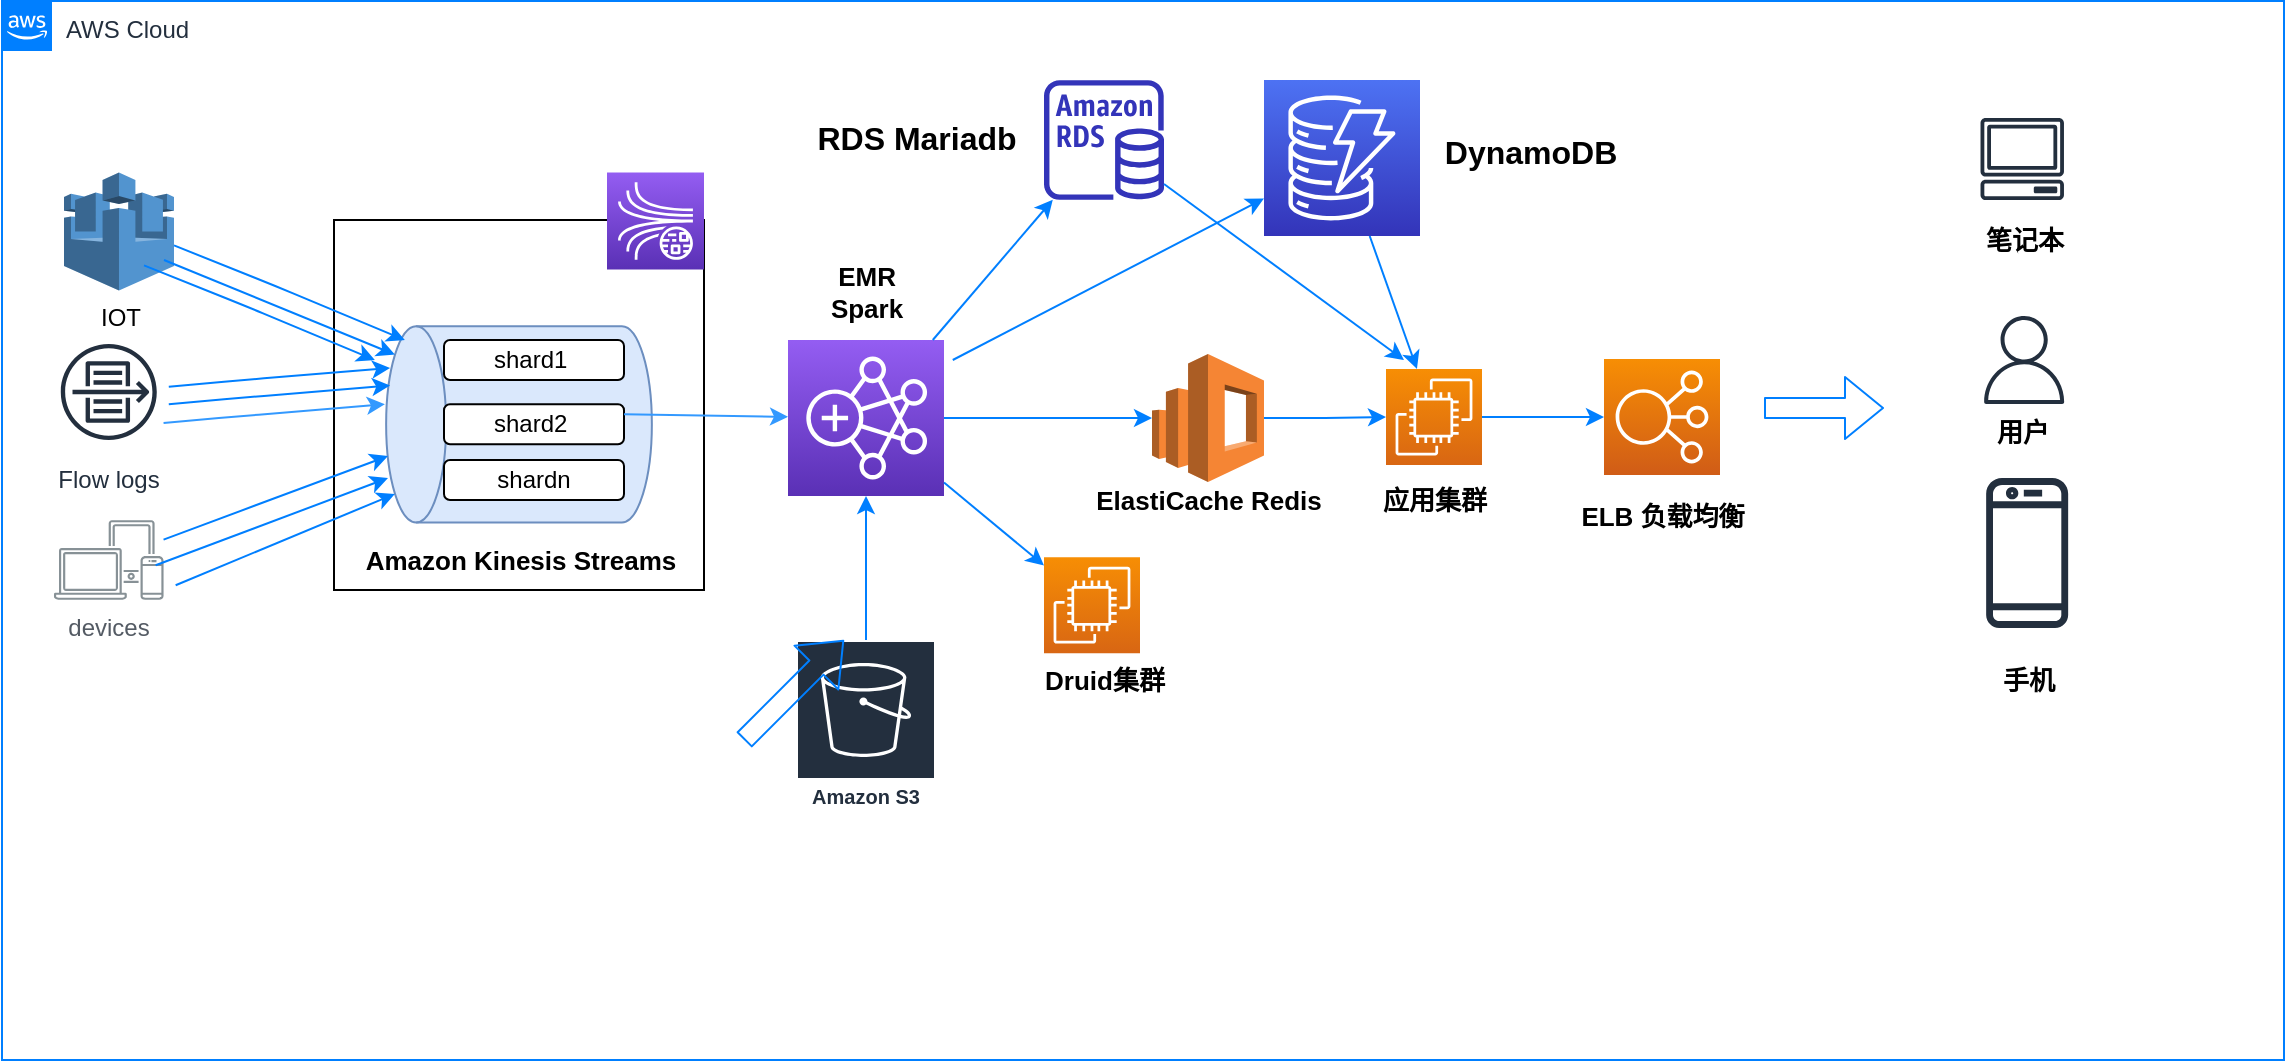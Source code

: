 <mxfile version="13.10.6" type="github">
  <diagram id="Ht1M8jgEwFfnCIfOTk4-" name="Page-1">
    <mxGraphModel dx="1422" dy="1589" grid="1" gridSize="10" guides="1" tooltips="1" connect="1" arrows="1" fold="1" page="1" pageScale="1" pageWidth="1169" pageHeight="827" math="0" shadow="0">
      <root>
        <mxCell id="0" />
        <mxCell id="1" parent="0" />
        <mxCell id="UEzPUAAOIrF-is8g5C7q-175" value="AWS Cloud" style="points=[[0,0],[0.25,0],[0.5,0],[0.75,0],[1,0],[1,0.25],[1,0.5],[1,0.75],[1,1],[0.75,1],[0.5,1],[0.25,1],[0,1],[0,0.75],[0,0.5],[0,0.25]];outlineConnect=0;gradientColor=none;html=1;whiteSpace=wrap;fontSize=12;fontStyle=0;shape=mxgraph.aws4.group;grIcon=mxgraph.aws4.group_aws_cloud_alt;fillColor=none;verticalAlign=top;align=left;spacingLeft=30;fontColor=#232F3E;dashed=0;labelBackgroundColor=#ffffff;strokeColor=#007FFF;" parent="1" vertex="1">
          <mxGeometry x="219" y="-789.5" width="1141" height="529.5" as="geometry" />
        </mxCell>
        <mxCell id="HUCPe4yx3zNtnyMMOo2C-3" value="IOT" style="outlineConnect=0;dashed=0;verticalLabelPosition=bottom;verticalAlign=top;align=center;html=1;shape=mxgraph.aws3.aws_iot;fillColor=#5294CF;gradientColor=none;" vertex="1" parent="1">
          <mxGeometry x="250" y="-703.75" width="55" height="59" as="geometry" />
        </mxCell>
        <mxCell id="HUCPe4yx3zNtnyMMOo2C-4" value="Flow logs" style="outlineConnect=0;fontColor=#232F3E;gradientColor=none;strokeColor=#232F3E;fillColor=#ffffff;dashed=0;verticalLabelPosition=bottom;verticalAlign=top;align=center;html=1;fontSize=12;fontStyle=0;aspect=fixed;shape=mxgraph.aws4.resourceIcon;resIcon=mxgraph.aws4.flow_logs;" vertex="1" parent="1">
          <mxGeometry x="242.39" y="-624" width="60" height="60" as="geometry" />
        </mxCell>
        <mxCell id="HUCPe4yx3zNtnyMMOo2C-53" value="" style="edgeStyle=orthogonalEdgeStyle;rounded=0;orthogonalLoop=1;jettySize=auto;html=1;strokeColor=#007FFF;fontSize=13;" edge="1" parent="1" source="HUCPe4yx3zNtnyMMOo2C-8" target="HUCPe4yx3zNtnyMMOo2C-43">
          <mxGeometry relative="1" as="geometry" />
        </mxCell>
        <mxCell id="HUCPe4yx3zNtnyMMOo2C-8" value="Amazon S3" style="outlineConnect=0;fontColor=#232F3E;gradientColor=none;strokeColor=#ffffff;fillColor=#232F3E;dashed=0;verticalLabelPosition=middle;verticalAlign=bottom;align=center;html=1;whiteSpace=wrap;fontSize=10;fontStyle=1;spacing=3;shape=mxgraph.aws4.productIcon;prIcon=mxgraph.aws4.s3;" vertex="1" parent="1">
          <mxGeometry x="616" y="-470" width="70" height="88" as="geometry" />
        </mxCell>
        <mxCell id="HUCPe4yx3zNtnyMMOo2C-10" value="&lt;br&gt;" style="whiteSpace=wrap;html=1;aspect=fixed;" vertex="1" parent="1">
          <mxGeometry x="385" y="-680" width="185" height="185" as="geometry" />
        </mxCell>
        <mxCell id="HUCPe4yx3zNtnyMMOo2C-9" value="" style="outlineConnect=0;fontColor=#232F3E;gradientColor=#945DF2;gradientDirection=north;fillColor=#5A30B5;strokeColor=#ffffff;dashed=0;verticalLabelPosition=bottom;verticalAlign=top;align=center;html=1;fontSize=12;fontStyle=0;aspect=fixed;shape=mxgraph.aws4.resourceIcon;resIcon=mxgraph.aws4.kinesis_data_streams;" vertex="1" parent="1">
          <mxGeometry x="521.5" y="-703.75" width="48.5" height="48.5" as="geometry" />
        </mxCell>
        <mxCell id="HUCPe4yx3zNtnyMMOo2C-23" value="devices" style="outlineConnect=0;gradientColor=none;fontColor=#545B64;strokeColor=none;fillColor=#879196;dashed=0;verticalLabelPosition=bottom;verticalAlign=top;align=center;html=1;fontSize=12;fontStyle=0;aspect=fixed;shape=mxgraph.aws4.illustration_devices;pointerEvents=1" vertex="1" parent="1">
          <mxGeometry x="244.99" y="-530" width="54.79" height="40" as="geometry" />
        </mxCell>
        <mxCell id="HUCPe4yx3zNtnyMMOo2C-29" value="" style="shape=cylinder3;whiteSpace=wrap;html=1;boundedLbl=1;backgroundOutline=1;size=15;rotation=-90;fillColor=#dae8fc;strokeColor=#6c8ebf;" vertex="1" parent="1">
          <mxGeometry x="428.44" y="-644.3" width="98.12" height="132.87" as="geometry" />
        </mxCell>
        <mxCell id="HUCPe4yx3zNtnyMMOo2C-15" value="shard1&amp;nbsp;" style="rounded=1;whiteSpace=wrap;html=1;" vertex="1" parent="1">
          <mxGeometry x="440" y="-620" width="90" height="20" as="geometry" />
        </mxCell>
        <mxCell id="HUCPe4yx3zNtnyMMOo2C-17" value="shard2&amp;nbsp;" style="rounded=1;whiteSpace=wrap;html=1;" vertex="1" parent="1">
          <mxGeometry x="440" y="-587.87" width="90" height="20" as="geometry" />
        </mxCell>
        <mxCell id="HUCPe4yx3zNtnyMMOo2C-16" value="shardn" style="rounded=1;whiteSpace=wrap;html=1;" vertex="1" parent="1">
          <mxGeometry x="440" y="-560" width="90" height="20" as="geometry" />
        </mxCell>
        <mxCell id="HUCPe4yx3zNtnyMMOo2C-30" value="" style="endArrow=classic;html=1;entryX=0.338;entryY=0.007;entryDx=0;entryDy=0;entryPerimeter=0;fillColor=#d5e8d4;strokeColor=#007FFF;" edge="1" parent="1" source="HUCPe4yx3zNtnyMMOo2C-23" target="HUCPe4yx3zNtnyMMOo2C-29">
          <mxGeometry width="50" height="50" relative="1" as="geometry">
            <mxPoint x="710" y="-410" as="sourcePoint" />
            <mxPoint x="760" y="-460" as="targetPoint" />
          </mxGeometry>
        </mxCell>
        <mxCell id="HUCPe4yx3zNtnyMMOo2C-31" value="" style="endArrow=classic;html=1;fillColor=#d5e8d4;entryX=0.226;entryY=0.007;entryDx=0;entryDy=0;entryPerimeter=0;strokeColor=#007FFF;" edge="1" parent="1" target="HUCPe4yx3zNtnyMMOo2C-29">
          <mxGeometry width="50" height="50" relative="1" as="geometry">
            <mxPoint x="295.82" y="-507.386" as="sourcePoint" />
            <mxPoint x="400" y="-540" as="targetPoint" />
          </mxGeometry>
        </mxCell>
        <mxCell id="HUCPe4yx3zNtnyMMOo2C-32" value="" style="endArrow=classic;html=1;entryX=0.145;entryY=0;entryDx=0;entryDy=4.35;entryPerimeter=0;fillColor=#d5e8d4;strokeColor=#007FFF;" edge="1" parent="1" target="HUCPe4yx3zNtnyMMOo2C-29">
          <mxGeometry width="50" height="50" relative="1" as="geometry">
            <mxPoint x="305.82" y="-497.386" as="sourcePoint" />
            <mxPoint x="405" y="-528" as="targetPoint" />
          </mxGeometry>
        </mxCell>
        <mxCell id="HUCPe4yx3zNtnyMMOo2C-33" value="" style="endArrow=classic;html=1;fillColor=#d5e8d4;entryX=0.787;entryY=0.015;entryDx=0;entryDy=0;entryPerimeter=0;strokeColor=#007FFF;" edge="1" parent="1" source="HUCPe4yx3zNtnyMMOo2C-4" target="HUCPe4yx3zNtnyMMOo2C-29">
          <mxGeometry width="50" height="50" relative="1" as="geometry">
            <mxPoint x="305.82" y="-497.386" as="sourcePoint" />
            <mxPoint x="410" y="-530" as="targetPoint" />
            <Array as="points">
              <mxPoint x="340" y="-600" />
            </Array>
          </mxGeometry>
        </mxCell>
        <mxCell id="HUCPe4yx3zNtnyMMOo2C-34" value="" style="endArrow=classic;html=1;fillColor=#d5e8d4;entryX=0.787;entryY=0.015;entryDx=0;entryDy=0;entryPerimeter=0;strokeColor=#007FFF;" edge="1" parent="1">
          <mxGeometry width="50" height="50" relative="1" as="geometry">
            <mxPoint x="302.39" y="-587.872" as="sourcePoint" />
            <mxPoint x="413.058" y="-597.235" as="targetPoint" />
            <Array as="points">
              <mxPoint x="340" y="-591.21" />
            </Array>
          </mxGeometry>
        </mxCell>
        <mxCell id="HUCPe4yx3zNtnyMMOo2C-35" value="" style="endArrow=classic;html=1;fillColor=#d5e8d4;entryX=0.787;entryY=0.015;entryDx=0;entryDy=0;entryPerimeter=0;strokeColor=#3399FF;" edge="1" parent="1">
          <mxGeometry width="50" height="50" relative="1" as="geometry">
            <mxPoint x="299.78" y="-578.502" as="sourcePoint" />
            <mxPoint x="410.448" y="-587.865" as="targetPoint" />
            <Array as="points">
              <mxPoint x="337.39" y="-581.84" />
            </Array>
          </mxGeometry>
        </mxCell>
        <mxCell id="HUCPe4yx3zNtnyMMOo2C-38" value="" style="endArrow=classic;html=1;entryX=0.855;entryY=0;entryDx=0;entryDy=4.35;entryPerimeter=0;fillColor=#d5e8d4;strokeColor=#007FFF;" edge="1" parent="1" target="HUCPe4yx3zNtnyMMOo2C-29">
          <mxGeometry width="50" height="50" relative="1" as="geometry">
            <mxPoint x="300" y="-660" as="sourcePoint" />
            <mxPoint x="760" y="-460" as="targetPoint" />
          </mxGeometry>
        </mxCell>
        <mxCell id="HUCPe4yx3zNtnyMMOo2C-39" value="" style="endArrow=classic;html=1;entryX=0.855;entryY=0;entryDx=0;entryDy=4.35;entryPerimeter=0;fillColor=#d5e8d4;strokeColor=#007FFF;" edge="1" parent="1">
          <mxGeometry width="50" height="50" relative="1" as="geometry">
            <mxPoint x="305" y="-667.3" as="sourcePoint" />
            <mxPoint x="420.415" y="-619.998" as="targetPoint" />
            <Array as="points">
              <mxPoint x="355" y="-647.3" />
            </Array>
          </mxGeometry>
        </mxCell>
        <mxCell id="HUCPe4yx3zNtnyMMOo2C-40" value="" style="endArrow=classic;html=1;entryX=0.855;entryY=0;entryDx=0;entryDy=4.35;entryPerimeter=0;fillColor=#d5e8d4;strokeColor=#007FFF;" edge="1" parent="1">
          <mxGeometry width="50" height="50" relative="1" as="geometry">
            <mxPoint x="290" y="-657.3" as="sourcePoint" />
            <mxPoint x="405.415" y="-609.998" as="targetPoint" />
            <Array as="points">
              <mxPoint x="340" y="-637.3" />
            </Array>
          </mxGeometry>
        </mxCell>
        <mxCell id="HUCPe4yx3zNtnyMMOo2C-42" value="&lt;b style=&quot;font-size: 13px;&quot;&gt;Amazon Kinesis Streams&lt;/b&gt;" style="text;html=1;resizable=0;autosize=1;align=center;verticalAlign=middle;points=[];fillColor=none;strokeColor=none;rounded=0;strokeWidth=3;fontSize=13;" vertex="1" parent="1">
          <mxGeometry x="392.5" y="-520" width="170" height="20" as="geometry" />
        </mxCell>
        <mxCell id="HUCPe4yx3zNtnyMMOo2C-70" value="" style="edgeStyle=orthogonalEdgeStyle;rounded=0;orthogonalLoop=1;jettySize=auto;html=1;strokeColor=#007FFF;fontSize=13;" edge="1" parent="1" source="HUCPe4yx3zNtnyMMOo2C-43" target="HUCPe4yx3zNtnyMMOo2C-66">
          <mxGeometry relative="1" as="geometry" />
        </mxCell>
        <mxCell id="HUCPe4yx3zNtnyMMOo2C-43" value="" style="outlineConnect=0;fontColor=#232F3E;gradientColor=#945DF2;gradientDirection=north;fillColor=#5A30B5;strokeColor=#ffffff;dashed=0;verticalLabelPosition=bottom;verticalAlign=top;align=center;html=1;fontSize=12;fontStyle=0;aspect=fixed;shape=mxgraph.aws4.resourceIcon;resIcon=mxgraph.aws4.emr;" vertex="1" parent="1">
          <mxGeometry x="612" y="-620" width="78" height="78" as="geometry" />
        </mxCell>
        <mxCell id="HUCPe4yx3zNtnyMMOo2C-44" value="" style="outlineConnect=0;fontColor=#232F3E;gradientColor=none;fillColor=#3334B9;strokeColor=none;dashed=0;verticalLabelPosition=bottom;verticalAlign=top;align=center;html=1;fontSize=12;fontStyle=0;aspect=fixed;pointerEvents=1;shape=mxgraph.aws4.rds_instance;" vertex="1" parent="1">
          <mxGeometry x="740" y="-750" width="60" height="60" as="geometry" />
        </mxCell>
        <mxCell id="HUCPe4yx3zNtnyMMOo2C-45" value="" style="endArrow=classic;html=1;fillColor=#d5e8d4;strokeColor=#3399FF;" edge="1" parent="1" target="HUCPe4yx3zNtnyMMOo2C-43">
          <mxGeometry width="50" height="50" relative="1" as="geometry">
            <mxPoint x="530.0" y="-582.822" as="sourcePoint" />
            <mxPoint x="640.668" y="-592.185" as="targetPoint" />
            <Array as="points" />
          </mxGeometry>
        </mxCell>
        <mxCell id="HUCPe4yx3zNtnyMMOo2C-47" value="&lt;b&gt;EMR&lt;br&gt;Spark&lt;br&gt;&lt;/b&gt;" style="text;html=1;resizable=0;autosize=1;align=center;verticalAlign=middle;points=[];fillColor=none;strokeColor=none;rounded=0;strokeWidth=3;fontSize=13;" vertex="1" parent="1">
          <mxGeometry x="626" y="-664" width="50" height="40" as="geometry" />
        </mxCell>
        <mxCell id="HUCPe4yx3zNtnyMMOo2C-50" value="&lt;b&gt;Druid集群&lt;br&gt;&lt;/b&gt;" style="text;html=1;resizable=0;autosize=1;align=center;verticalAlign=middle;points=[];fillColor=none;strokeColor=none;rounded=0;strokeWidth=3;fontSize=13;" vertex="1" parent="1">
          <mxGeometry x="730" y="-460" width="80" height="20" as="geometry" />
        </mxCell>
        <mxCell id="HUCPe4yx3zNtnyMMOo2C-56" value="" style="endArrow=classic;html=1;strokeColor=#007FFF;fontSize=13;" edge="1" parent="1" source="HUCPe4yx3zNtnyMMOo2C-43" target="HUCPe4yx3zNtnyMMOo2C-44">
          <mxGeometry width="50" height="50" relative="1" as="geometry">
            <mxPoint x="700" y="-594.75" as="sourcePoint" />
            <mxPoint x="750" y="-644.75" as="targetPoint" />
          </mxGeometry>
        </mxCell>
        <mxCell id="HUCPe4yx3zNtnyMMOo2C-57" value="" style="endArrow=classic;html=1;strokeColor=#007FFF;fontSize=13;" edge="1" parent="1" source="HUCPe4yx3zNtnyMMOo2C-43" target="HUCPe4yx3zNtnyMMOo2C-61">
          <mxGeometry width="50" height="50" relative="1" as="geometry">
            <mxPoint x="710" y="-584.75" as="sourcePoint" />
            <mxPoint x="736" y="-530" as="targetPoint" />
          </mxGeometry>
        </mxCell>
        <mxCell id="HUCPe4yx3zNtnyMMOo2C-59" value="&lt;b&gt;应用集群&lt;br&gt;&lt;/b&gt;" style="text;html=1;resizable=0;autosize=1;align=center;verticalAlign=middle;points=[];fillColor=none;strokeColor=none;rounded=0;strokeWidth=3;fontSize=13;" vertex="1" parent="1">
          <mxGeometry x="900" y="-550" width="70" height="20" as="geometry" />
        </mxCell>
        <mxCell id="HUCPe4yx3zNtnyMMOo2C-61" value="" style="outlineConnect=0;fontColor=#232F3E;gradientColor=#F78E04;gradientDirection=north;fillColor=#D86613;strokeColor=#ffffff;dashed=0;verticalLabelPosition=bottom;verticalAlign=top;align=center;html=1;fontSize=12;fontStyle=0;aspect=fixed;shape=mxgraph.aws4.resourceIcon;resIcon=mxgraph.aws4.ec2;fontFamily=Helvetica;" vertex="1" parent="1">
          <mxGeometry x="740" y="-511.43" width="48" height="48" as="geometry" />
        </mxCell>
        <mxCell id="HUCPe4yx3zNtnyMMOo2C-77" value="" style="edgeStyle=orthogonalEdgeStyle;rounded=0;orthogonalLoop=1;jettySize=auto;html=1;strokeColor=#007FFF;fontSize=13;" edge="1" parent="1" source="HUCPe4yx3zNtnyMMOo2C-62" target="HUCPe4yx3zNtnyMMOo2C-75">
          <mxGeometry relative="1" as="geometry" />
        </mxCell>
        <mxCell id="HUCPe4yx3zNtnyMMOo2C-62" value="" style="outlineConnect=0;fontColor=#232F3E;gradientColor=#F78E04;gradientDirection=north;fillColor=#D86613;strokeColor=#ffffff;dashed=0;verticalLabelPosition=bottom;verticalAlign=top;align=center;html=1;fontSize=12;fontStyle=0;aspect=fixed;shape=mxgraph.aws4.resourceIcon;resIcon=mxgraph.aws4.ec2;fontFamily=Helvetica;" vertex="1" parent="1">
          <mxGeometry x="911" y="-605.5" width="48" height="48" as="geometry" />
        </mxCell>
        <mxCell id="HUCPe4yx3zNtnyMMOo2C-63" value="" style="outlineConnect=0;fontColor=#232F3E;gradientColor=#4D72F3;gradientDirection=north;fillColor=#3334B9;strokeColor=#ffffff;dashed=0;verticalLabelPosition=bottom;verticalAlign=top;align=center;html=1;fontSize=12;fontStyle=0;aspect=fixed;shape=mxgraph.aws4.resourceIcon;resIcon=mxgraph.aws4.dynamodb;" vertex="1" parent="1">
          <mxGeometry x="850" y="-750" width="78" height="78" as="geometry" />
        </mxCell>
        <mxCell id="HUCPe4yx3zNtnyMMOo2C-64" value="" style="endArrow=classic;html=1;strokeColor=#007FFF;fontSize=13;" edge="1" parent="1" target="HUCPe4yx3zNtnyMMOo2C-63">
          <mxGeometry width="50" height="50" relative="1" as="geometry">
            <mxPoint x="694.388" y="-610" as="sourcePoint" />
            <mxPoint x="754.317" y="-680" as="targetPoint" />
          </mxGeometry>
        </mxCell>
        <mxCell id="HUCPe4yx3zNtnyMMOo2C-69" value="" style="edgeStyle=orthogonalEdgeStyle;rounded=0;orthogonalLoop=1;jettySize=auto;html=1;strokeColor=#007FFF;fontSize=13;" edge="1" parent="1" source="HUCPe4yx3zNtnyMMOo2C-66" target="HUCPe4yx3zNtnyMMOo2C-62">
          <mxGeometry relative="1" as="geometry" />
        </mxCell>
        <mxCell id="HUCPe4yx3zNtnyMMOo2C-66" value="" style="outlineConnect=0;dashed=0;verticalLabelPosition=bottom;verticalAlign=top;align=center;html=1;shape=mxgraph.aws3.elasticsearch_service;fillColor=#F58534;gradientColor=none;strokeColor=#007FFF;strokeWidth=3;fontSize=13;" vertex="1" parent="1">
          <mxGeometry x="794" y="-613" width="56" height="64" as="geometry" />
        </mxCell>
        <mxCell id="HUCPe4yx3zNtnyMMOo2C-71" value="&lt;b&gt;ElastiCache Redis&lt;br&gt;&lt;/b&gt;" style="text;html=1;resizable=0;autosize=1;align=center;verticalAlign=middle;points=[];fillColor=none;strokeColor=none;rounded=0;strokeWidth=3;fontSize=13;" vertex="1" parent="1">
          <mxGeometry x="757" y="-550" width="130" height="20" as="geometry" />
        </mxCell>
        <mxCell id="HUCPe4yx3zNtnyMMOo2C-72" value="" style="endArrow=classic;html=1;strokeColor=#007FFF;fontSize=13;" edge="1" parent="1" source="HUCPe4yx3zNtnyMMOo2C-44">
          <mxGeometry width="50" height="50" relative="1" as="geometry">
            <mxPoint x="694.388" y="-610" as="sourcePoint" />
            <mxPoint x="920" y="-610" as="targetPoint" />
          </mxGeometry>
        </mxCell>
        <mxCell id="HUCPe4yx3zNtnyMMOo2C-73" value="" style="endArrow=classic;html=1;strokeColor=#007FFF;fontSize=13;" edge="1" parent="1" source="HUCPe4yx3zNtnyMMOo2C-63" target="HUCPe4yx3zNtnyMMOo2C-62">
          <mxGeometry width="50" height="50" relative="1" as="geometry">
            <mxPoint x="810" y="-684.818" as="sourcePoint" />
            <mxPoint x="921" y="-591.645" as="targetPoint" />
          </mxGeometry>
        </mxCell>
        <mxCell id="HUCPe4yx3zNtnyMMOo2C-75" value="" style="outlineConnect=0;fontColor=#232F3E;gradientColor=#F78E04;gradientDirection=north;fillColor=#D05C17;strokeColor=#ffffff;dashed=0;verticalLabelPosition=bottom;verticalAlign=top;align=center;html=1;fontSize=12;fontStyle=0;aspect=fixed;shape=mxgraph.aws4.resourceIcon;resIcon=mxgraph.aws4.elastic_load_balancing;" vertex="1" parent="1">
          <mxGeometry x="1020" y="-610.5" width="58" height="58" as="geometry" />
        </mxCell>
        <mxCell id="HUCPe4yx3zNtnyMMOo2C-78" value="&lt;b&gt;ELB 负载均衡&lt;br&gt;&lt;/b&gt;" style="text;html=1;resizable=0;autosize=1;align=center;verticalAlign=middle;points=[];fillColor=none;strokeColor=none;rounded=0;strokeWidth=3;fontSize=13;" vertex="1" parent="1">
          <mxGeometry x="999" y="-542" width="100" height="20" as="geometry" />
        </mxCell>
        <mxCell id="HUCPe4yx3zNtnyMMOo2C-79" value="" style="outlineConnect=0;fontColor=#232F3E;gradientColor=none;fillColor=#232F3E;strokeColor=none;dashed=0;verticalLabelPosition=bottom;verticalAlign=top;align=center;html=1;fontSize=12;fontStyle=0;aspect=fixed;pointerEvents=1;shape=mxgraph.aws4.user;" vertex="1" parent="1">
          <mxGeometry x="1208.08" y="-632" width="44" height="44" as="geometry" />
        </mxCell>
        <mxCell id="HUCPe4yx3zNtnyMMOo2C-80" value="" style="outlineConnect=0;fontColor=#232F3E;gradientColor=none;fillColor=#232F3E;strokeColor=none;dashed=0;verticalLabelPosition=bottom;verticalAlign=top;align=center;html=1;fontSize=12;fontStyle=0;aspect=fixed;pointerEvents=1;shape=mxgraph.aws4.mobile_client;" vertex="1" parent="1">
          <mxGeometry x="1211.08" y="-552.5" width="41" height="78" as="geometry" />
        </mxCell>
        <mxCell id="HUCPe4yx3zNtnyMMOo2C-81" value="" style="outlineConnect=0;fontColor=#232F3E;gradientColor=none;fillColor=#232F3E;strokeColor=none;dashed=0;verticalLabelPosition=bottom;verticalAlign=top;align=center;html=1;fontSize=12;fontStyle=0;aspect=fixed;pointerEvents=1;shape=mxgraph.aws4.client;" vertex="1" parent="1">
          <mxGeometry x="1208.08" y="-731" width="42.08" height="41" as="geometry" />
        </mxCell>
        <mxCell id="HUCPe4yx3zNtnyMMOo2C-82" value="&lt;b&gt;用户&lt;br&gt;&lt;/b&gt;" style="text;html=1;resizable=0;autosize=1;align=center;verticalAlign=middle;points=[];fillColor=none;strokeColor=none;rounded=0;strokeWidth=3;fontSize=13;" vertex="1" parent="1">
          <mxGeometry x="1209.12" y="-584" width="40" height="20" as="geometry" />
        </mxCell>
        <mxCell id="HUCPe4yx3zNtnyMMOo2C-83" value="&lt;b&gt;手机&lt;br&gt;&lt;/b&gt;" style="text;html=1;resizable=0;autosize=1;align=center;verticalAlign=middle;points=[];fillColor=none;strokeColor=none;rounded=0;strokeWidth=3;fontSize=13;" vertex="1" parent="1">
          <mxGeometry x="1212.08" y="-460" width="40" height="20" as="geometry" />
        </mxCell>
        <mxCell id="HUCPe4yx3zNtnyMMOo2C-84" value="&lt;b&gt;笔记本&lt;br&gt;&lt;/b&gt;" style="text;html=1;resizable=0;autosize=1;align=center;verticalAlign=middle;points=[];fillColor=none;strokeColor=none;rounded=0;strokeWidth=3;fontSize=13;" vertex="1" parent="1">
          <mxGeometry x="1205.08" y="-680" width="50" height="20" as="geometry" />
        </mxCell>
        <mxCell id="HUCPe4yx3zNtnyMMOo2C-86" value="" style="shape=flexArrow;endArrow=classic;html=1;strokeColor=#007FFF;fontSize=13;" edge="1" parent="1">
          <mxGeometry width="50" height="50" relative="1" as="geometry">
            <mxPoint x="590" y="-420" as="sourcePoint" />
            <mxPoint x="640" y="-470" as="targetPoint" />
          </mxGeometry>
        </mxCell>
        <mxCell id="HUCPe4yx3zNtnyMMOo2C-87" value="" style="shape=flexArrow;endArrow=classic;html=1;strokeColor=#007FFF;fontSize=13;" edge="1" parent="1">
          <mxGeometry width="50" height="50" relative="1" as="geometry">
            <mxPoint x="1100" y="-586" as="sourcePoint" />
            <mxPoint x="1160" y="-586" as="targetPoint" />
          </mxGeometry>
        </mxCell>
        <mxCell id="HUCPe4yx3zNtnyMMOo2C-88" value="&lt;span lang=&quot;EN-US&quot; style=&quot;font-size: 12.0pt ; font-family: &amp;quot;微软雅黑&amp;quot; , sans-serif ; background: white&quot;&gt;DynamoDB&lt;/span&gt;&lt;span&gt;&lt;br&gt;&lt;/span&gt;" style="text;html=1;resizable=0;autosize=1;align=center;verticalAlign=middle;points=[];fillColor=none;strokeColor=none;rounded=0;strokeWidth=3;fontSize=13;fontStyle=1" vertex="1" parent="1">
          <mxGeometry x="928" y="-723.75" width="110" height="20" as="geometry" />
        </mxCell>
        <mxCell id="HUCPe4yx3zNtnyMMOo2C-89" value="&lt;span&gt;&lt;font face=&quot;微软雅黑, sans-serif&quot;&gt;&lt;span style=&quot;font-size: 16px ; background-color: rgb(255 , 255 , 255)&quot;&gt;RDS Mariadb&lt;/span&gt;&lt;/font&gt;&lt;br&gt;&lt;/span&gt;" style="text;html=1;resizable=0;autosize=1;align=center;verticalAlign=middle;points=[];fillColor=none;strokeColor=none;rounded=0;strokeWidth=3;fontSize=13;fontStyle=1" vertex="1" parent="1">
          <mxGeometry x="616" y="-731" width="120" height="20" as="geometry" />
        </mxCell>
      </root>
    </mxGraphModel>
  </diagram>
</mxfile>
